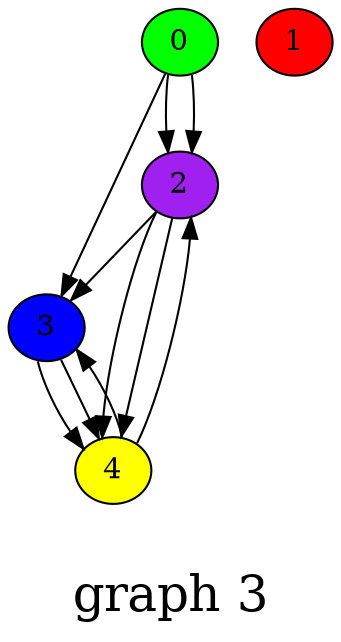 /*****
graph 3
*****/

digraph G {
  graph [splines=false overlap=false]
  node  [shape=ellipse, width=0.3, height=0.3]
  0 [style=filled, fillcolor="green"];
  1 [style=filled, fillcolor="red"];
  2 [style=filled, fillcolor="purple"];
  3 [style=filled, fillcolor="blue"];
  4 [style=filled, fillcolor="yellow"];
  0 -> 2;
  0 -> 2;
  0 -> 3;
  2 -> 4;
  2 -> 3;
  2 -> 4;
  3 -> 4;
  3 -> 4;
  4 -> 3;
  4 -> 2;
  label = "\ngraph 3\n";  fontsize=24;
}

